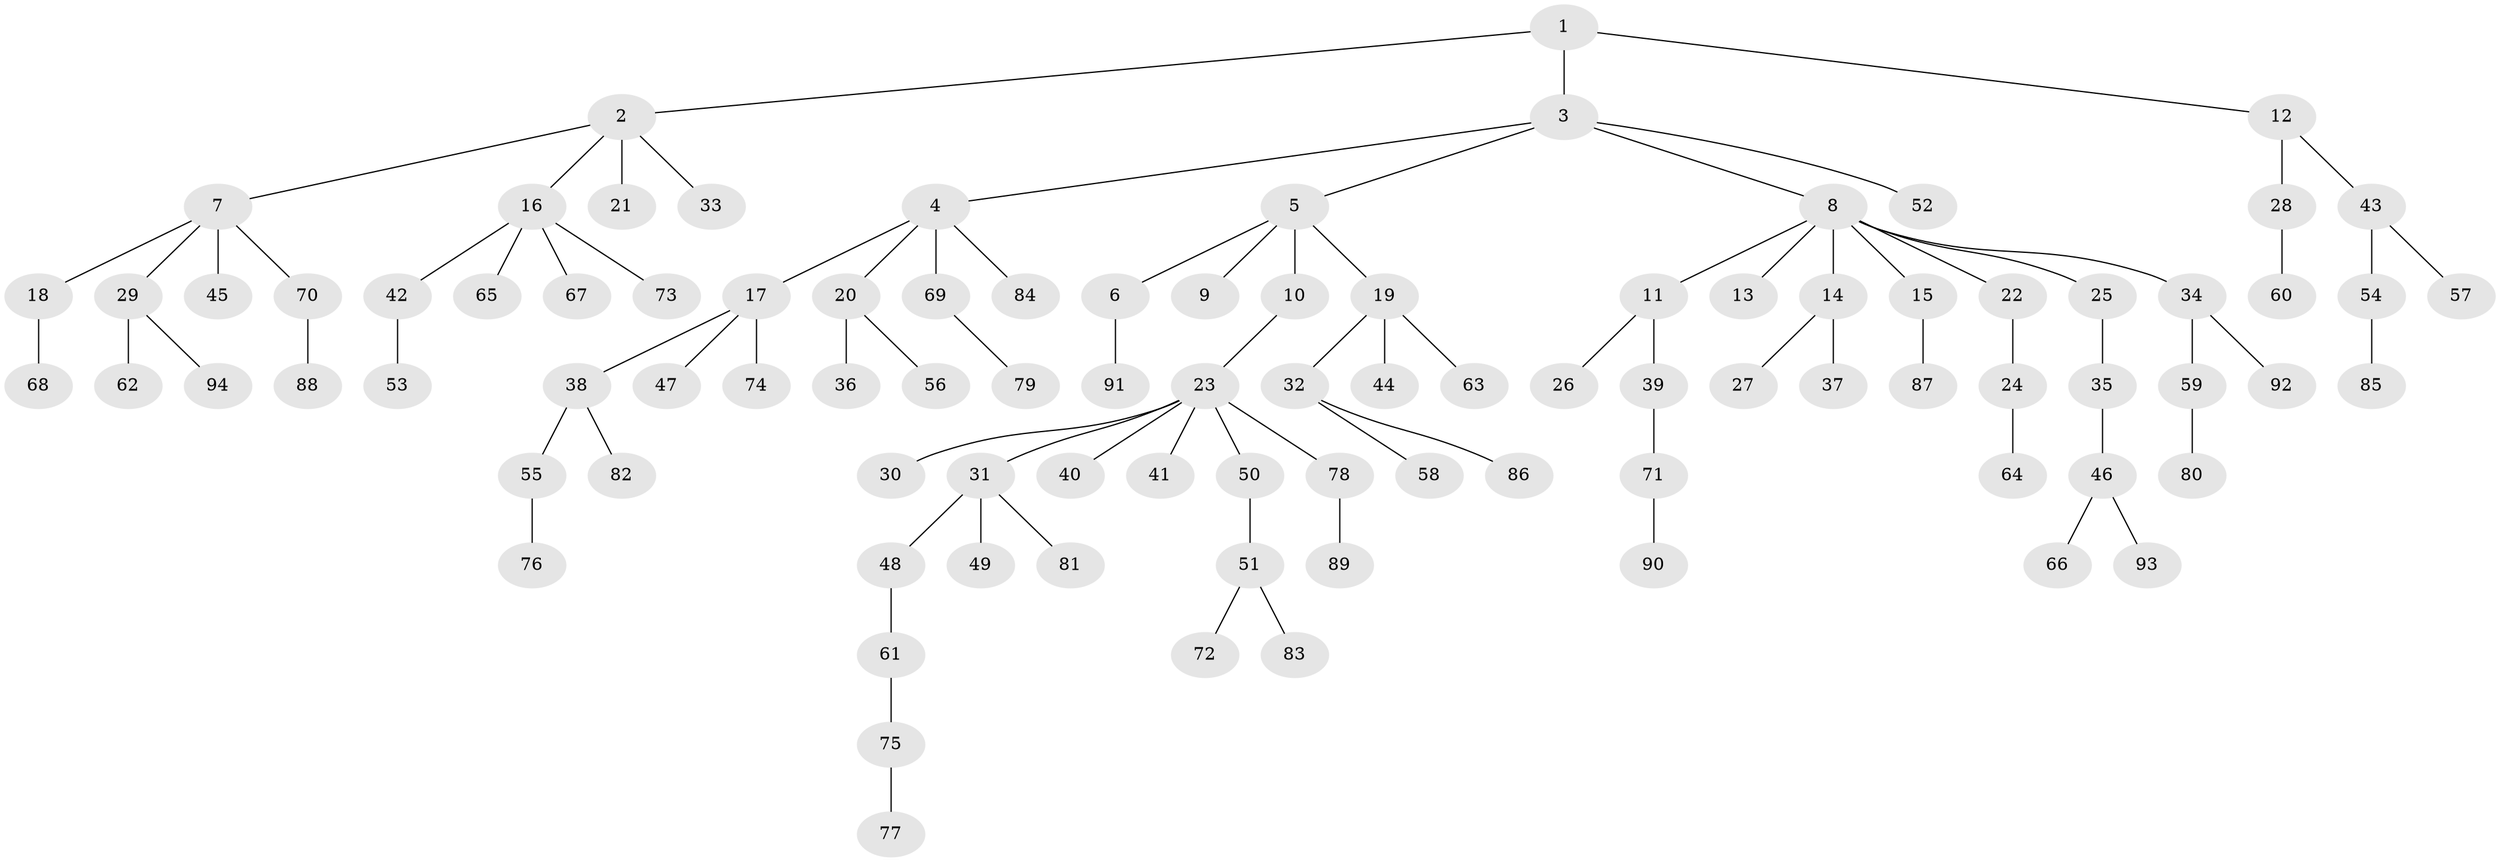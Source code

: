 // coarse degree distribution, {6: 0.03571428571428571, 7: 0.017857142857142856, 5: 0.03571428571428571, 2: 0.14285714285714285, 8: 0.017857142857142856, 1: 0.625, 3: 0.10714285714285714, 4: 0.017857142857142856}
// Generated by graph-tools (version 1.1) at 2025/19/03/04/25 18:19:07]
// undirected, 94 vertices, 93 edges
graph export_dot {
graph [start="1"]
  node [color=gray90,style=filled];
  1;
  2;
  3;
  4;
  5;
  6;
  7;
  8;
  9;
  10;
  11;
  12;
  13;
  14;
  15;
  16;
  17;
  18;
  19;
  20;
  21;
  22;
  23;
  24;
  25;
  26;
  27;
  28;
  29;
  30;
  31;
  32;
  33;
  34;
  35;
  36;
  37;
  38;
  39;
  40;
  41;
  42;
  43;
  44;
  45;
  46;
  47;
  48;
  49;
  50;
  51;
  52;
  53;
  54;
  55;
  56;
  57;
  58;
  59;
  60;
  61;
  62;
  63;
  64;
  65;
  66;
  67;
  68;
  69;
  70;
  71;
  72;
  73;
  74;
  75;
  76;
  77;
  78;
  79;
  80;
  81;
  82;
  83;
  84;
  85;
  86;
  87;
  88;
  89;
  90;
  91;
  92;
  93;
  94;
  1 -- 2;
  1 -- 3;
  1 -- 12;
  2 -- 7;
  2 -- 16;
  2 -- 21;
  2 -- 33;
  3 -- 4;
  3 -- 5;
  3 -- 8;
  3 -- 52;
  4 -- 17;
  4 -- 20;
  4 -- 69;
  4 -- 84;
  5 -- 6;
  5 -- 9;
  5 -- 10;
  5 -- 19;
  6 -- 91;
  7 -- 18;
  7 -- 29;
  7 -- 45;
  7 -- 70;
  8 -- 11;
  8 -- 13;
  8 -- 14;
  8 -- 15;
  8 -- 22;
  8 -- 25;
  8 -- 34;
  10 -- 23;
  11 -- 26;
  11 -- 39;
  12 -- 28;
  12 -- 43;
  14 -- 27;
  14 -- 37;
  15 -- 87;
  16 -- 42;
  16 -- 65;
  16 -- 67;
  16 -- 73;
  17 -- 38;
  17 -- 47;
  17 -- 74;
  18 -- 68;
  19 -- 32;
  19 -- 44;
  19 -- 63;
  20 -- 36;
  20 -- 56;
  22 -- 24;
  23 -- 30;
  23 -- 31;
  23 -- 40;
  23 -- 41;
  23 -- 50;
  23 -- 78;
  24 -- 64;
  25 -- 35;
  28 -- 60;
  29 -- 62;
  29 -- 94;
  31 -- 48;
  31 -- 49;
  31 -- 81;
  32 -- 58;
  32 -- 86;
  34 -- 59;
  34 -- 92;
  35 -- 46;
  38 -- 55;
  38 -- 82;
  39 -- 71;
  42 -- 53;
  43 -- 54;
  43 -- 57;
  46 -- 66;
  46 -- 93;
  48 -- 61;
  50 -- 51;
  51 -- 72;
  51 -- 83;
  54 -- 85;
  55 -- 76;
  59 -- 80;
  61 -- 75;
  69 -- 79;
  70 -- 88;
  71 -- 90;
  75 -- 77;
  78 -- 89;
}
